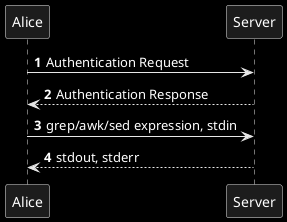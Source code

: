@startuml
'https://plantuml.com/sequence-diagram

skinparam monochrome reverse

autonumber

Alice -> Server: Authentication Request
Server --> Alice: Authentication Response

Alice -> Server: grep/awk/sed expression, stdin
Alice <-- Server: stdout, stderr
@enduml